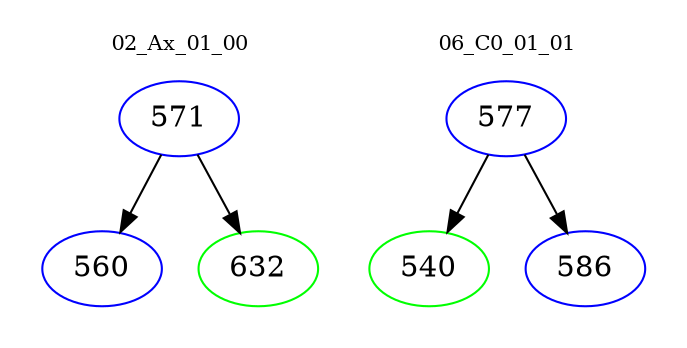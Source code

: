 digraph{
subgraph cluster_0 {
color = white
label = "02_Ax_01_00";
fontsize=10;
T0_571 [label="571", color="blue"]
T0_571 -> T0_560 [color="black"]
T0_560 [label="560", color="blue"]
T0_571 -> T0_632 [color="black"]
T0_632 [label="632", color="green"]
}
subgraph cluster_1 {
color = white
label = "06_C0_01_01";
fontsize=10;
T1_577 [label="577", color="blue"]
T1_577 -> T1_540 [color="black"]
T1_540 [label="540", color="green"]
T1_577 -> T1_586 [color="black"]
T1_586 [label="586", color="blue"]
}
}
